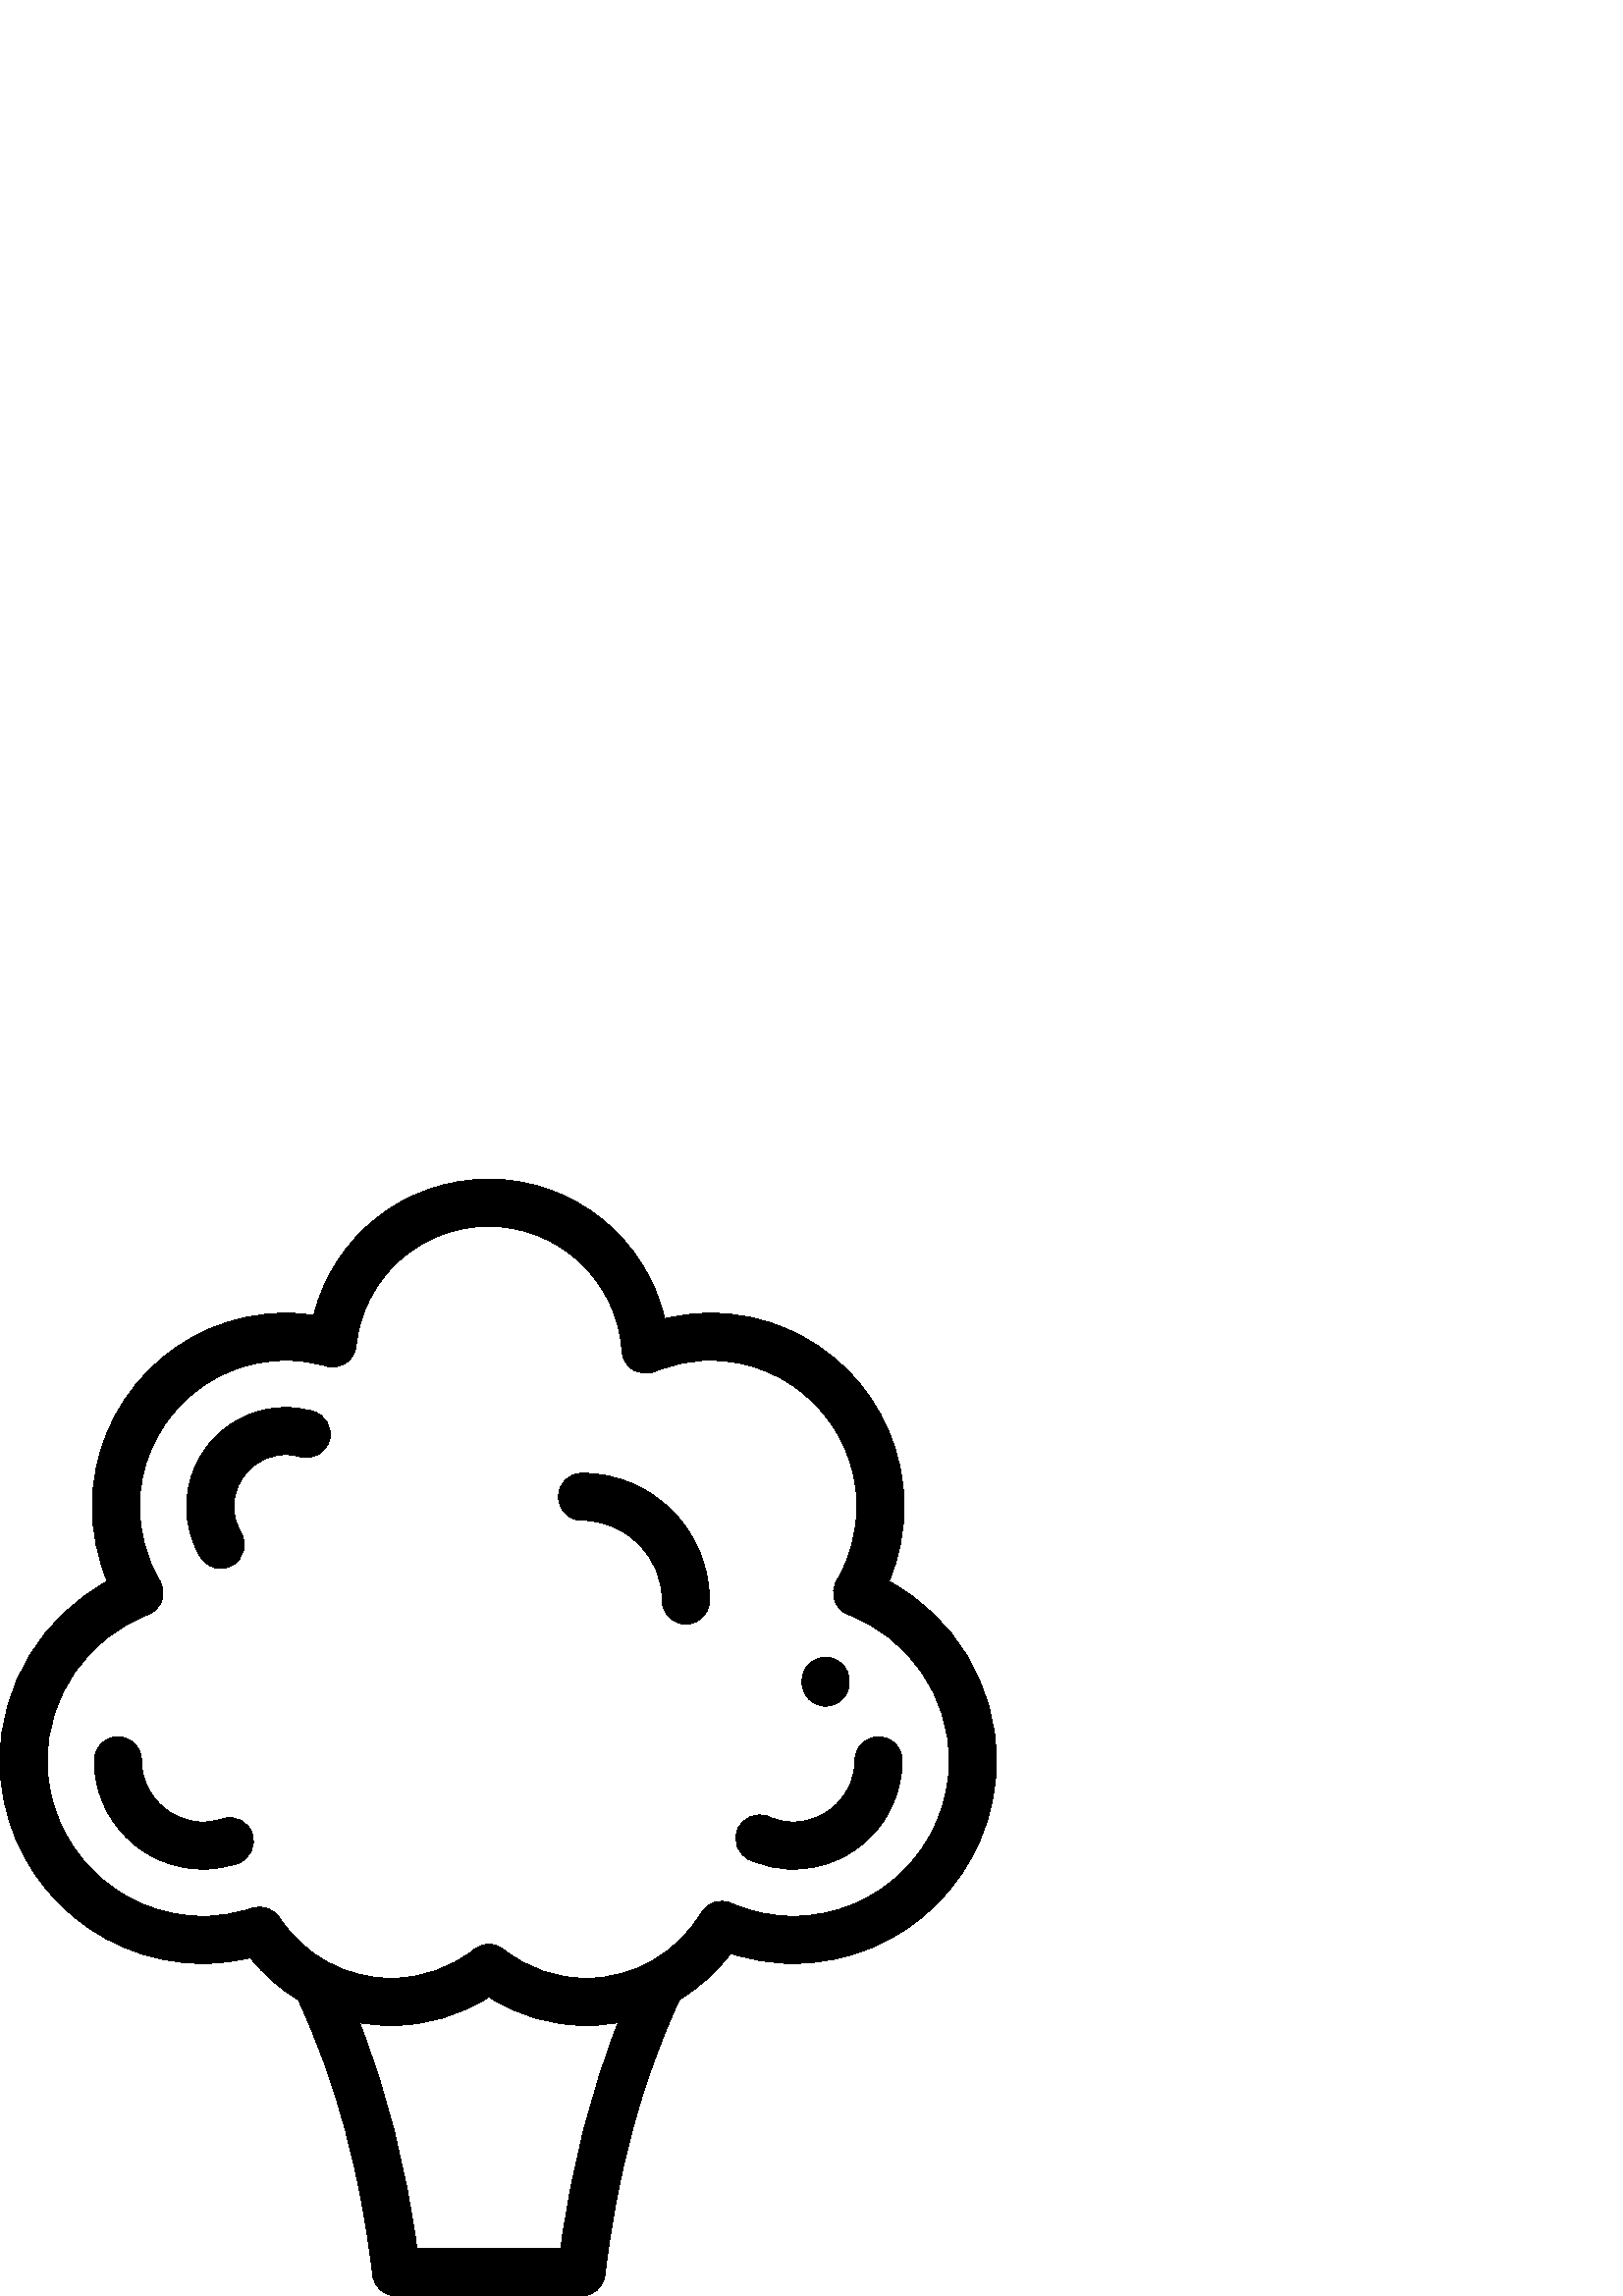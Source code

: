 %!PS-Adobe-3.0 EPSF-3.0
%%Pages: 1
%%DocumentData: Clean7Bit
%%LanguageLevel: 2
%%BoundingBox: 0 -1 366 410
%%EndComments
%%BeginProlog
save
50 dict begin
/q { gsave } bind def
/Q { grestore } bind def
/cm { 6 array astore concat } bind def
/w { setlinewidth } bind def
/J { setlinecap } bind def
/j { setlinejoin } bind def
/M { setmiterlimit } bind def
/d { setdash } bind def
/m { moveto } bind def
/l { lineto } bind def
/c { curveto } bind def
/h { closepath } bind def
/re { exch dup neg 3 1 roll 5 3 roll moveto 0 rlineto
      0 exch rlineto 0 rlineto closepath } bind def
/S { stroke } bind def
/f { fill } bind def
/f* { eofill } bind def
/n { newpath } bind def
/W { clip } bind def
/W* { eoclip } bind def
/BT { } bind def
/ET { } bind def
/pdfmark where { pop globaldict /?pdfmark /exec load put }
    { globaldict begin /?pdfmark /pop load def /pdfmark
    /cleartomark load def end } ifelse
/BDC { mark 3 1 roll /BDC pdfmark } bind def
/EMC { mark /EMC pdfmark } bind def
/cairo_store_point { /cairo_point_y exch def /cairo_point_x exch def } def
/Tj { show currentpoint cairo_store_point } bind def
/TJ {
  {
    dup
    type /stringtype eq
    { show } { -0.001 mul 0 cairo_font_matrix dtransform rmoveto } ifelse
  } forall
  currentpoint cairo_store_point
} bind def
/cairo_selectfont { cairo_font_matrix aload pop pop pop 0 0 6 array astore
    cairo_font exch selectfont cairo_point_x cairo_point_y moveto } bind def
/Tf { pop /cairo_font exch def /cairo_font_matrix where
      { pop cairo_selectfont } if } bind def
/Td { matrix translate cairo_font_matrix matrix concatmatrix dup
      /cairo_font_matrix exch def dup 4 get exch 5 get cairo_store_point
      /cairo_font where { pop cairo_selectfont } if } bind def
/Tm { 2 copy 8 2 roll 6 array astore /cairo_font_matrix exch def
      cairo_store_point /cairo_font where { pop cairo_selectfont } if } bind def
/g { setgray } bind def
/rg { setrgbcolor } bind def
/d1 { setcachedevice } bind def
%%EndProlog
%%BeginSetup
%%EndSetup
%%Page: 1 1
%%BeginPageSetup
%%PageBoundingBox: 0 -1 366 410
%%EndPageSetup
q 0 -1 366 411 rectclip q
0 g
325.965 262.059 m 329.602 270.719 331.496 280.059 331.496 289.52 c 331.496
 328.626 299.68 360.442 260.574 360.442 c 254.84 360.442 249.203 359.766
 243.715 358.423 c 236.871 387.856 210.387 409.598 179.238 409.598 c 148.434
 409.598 122.328 388.723 115.043 359.692 c 111.645 360.192 108.215 360.442
 104.781 360.442 c 65.672 360.442 33.855 328.626 33.855 289.52 c 33.855 
280.055 35.75 270.719 39.387 262.059 c 15.496 249.251 0 223.934 0 196.403
 c 0 155.364 33.391 121.973 74.43 121.973 c 80.297 121.973 86.113 122.665
 91.793 124.028 c 96.75 117.833 102.703 112.661 109.344 108.661 c 123.266
 78.7 132.246 45.446 136.66 7.645 c 137.168 3.286 140.859 0.001 145.246 
0.001 c 213.223 0.001 l 217.609 0.001 221.305 3.286 221.812 7.645 c 226.23
 45.493 235.23 78.786 249.18 108.774 c 256.371 113.114 262.758 118.805 267.902
 125.618 c 275.312 123.2 283.027 121.977 290.922 121.977 c 331.961 121.977
 365.352 155.364 365.352 196.407 c 365.352 223.934 349.855 249.251 325.965
 262.059 c h
205.598 17.29 m 152.875 17.29 l 148.812 47.481 141.836 74.927 131.777 100.243
 c 135.594 99.563 139.5 99.208 143.461 99.208 c 156.336 99.208 168.578 102.817
 179.234 109.708 c 189.891 102.821 202.133 99.208 215.008 99.208 c 218.961
 99.208 222.871 99.571 226.703 100.266 c 216.641 74.942 209.66 47.489 205.598
 17.29 c h
290.922 139.266 m 282.98 139.266 275.277 140.876 268.031 144.052 c 264.027
 145.802 259.348 144.294 257.121 140.536 c 248.34 125.712 232.207 116.501
 215.012 116.501 c 203.859 116.501 193.348 120.169 184.617 127.106 c 183.043
 128.36 181.141 128.985 179.238 128.985 c 177.332 128.985 175.434 128.36
 173.859 127.106 c 165.125 120.169 154.613 116.501 143.461 116.501 c 126.887
 116.501 111.562 124.809 102.48 138.723 c 100.332 142.016 96.234 143.446
 92.504 142.2 c 86.66 140.255 80.582 139.266 74.434 139.266 c 42.926 139.266
 17.293 164.899 17.293 196.403 c 17.293 220.001 32.117 241.473 54.184 249.837
 c 56.566 250.743 58.43 252.653 59.277 255.059 c 60.121 257.466 59.863 260.122
 58.566 262.317 c 53.715 270.54 51.152 279.946 51.152 289.52 c 51.152 319.094
 75.211 343.153 104.781 343.153 c 109.781 343.153 114.766 342.446 119.602
 341.059 c 122.062 340.356 124.707 340.774 126.828 342.208 c 128.945 343.641
 130.324 345.938 130.586 348.485 c 133.164 373.469 154.078 392.309 179.238
 392.309 c 204.996 392.309 226.434 372.188 228.043 346.497 c 228.215 343.708
 229.727 341.177 232.098 339.7 c 234.473 338.223 237.41 337.981 239.992 
339.055 c 246.527 341.774 253.449 343.153 260.57 343.153 c 290.145 343.153
 314.203 319.091 314.203 289.52 c 314.203 279.946 311.637 270.54 306.789
 262.317 c 305.492 260.122 305.23 257.466 306.074 255.059 c 306.922 252.653
 308.785 250.743 311.168 249.841 c 333.234 241.473 348.059 220.001 348.059
 196.407 c 348.059 164.899 322.43 139.266 290.922 139.266 c h
290.922 139.266 m f
114.828 324.438 m 111.543 325.38 108.164 325.856 104.781 325.856 c 84.742
 325.856 68.441 309.555 68.441 289.52 c 68.441 282.942 70.129 276.747 73.457
 271.102 c 75.07 268.372 77.953 266.848 80.91 266.848 c 82.402 266.848 83.918
 267.235 85.297 268.052 c 89.41 270.477 90.777 275.778 88.348 279.891 c 
86.613 282.833 85.734 286.075 85.734 289.52 c 85.734 300.02 94.277 308.567
 104.781 308.567 c 106.551 308.567 108.328 308.313 110.059 307.817 c 114.652
 306.501 119.438 309.153 120.754 313.743 c 122.07 318.333 119.418 323.122
 114.828 324.438 c h
114.828 324.438 m f
81.57 175.009 m 79.258 174.239 76.855 173.848 74.43 173.848 c 61.996 173.848
 51.875 183.966 51.875 196.403 c 51.875 201.18 48.004 205.052 43.23 205.052
 c 38.457 205.052 34.586 201.18 34.586 196.403 c 34.586 174.434 52.461 156.559
 74.43 156.559 c 78.719 156.559 82.961 157.247 87.035 158.606 c 91.566 160.118
 94.016 165.012 92.504 169.54 c 90.996 174.071 86.102 176.52 81.57 175.009
 c h
81.57 175.009 m f
322.121 205.052 m 317.348 205.052 313.477 201.18 313.477 196.403 c 313.477
 183.966 303.359 173.848 290.922 173.848 c 287.785 173.848 284.75 174.481
 281.906 175.727 c 277.531 177.641 272.434 175.653 270.516 171.278 c 268.602
 166.903 270.594 161.805 274.965 159.891 c 280.012 157.68 285.379 156.559
 290.922 156.559 c 312.891 156.559 330.766 174.434 330.766 196.403 c 330.77
 201.18 326.895 205.052 322.121 205.052 c h
322.121 205.052 m f
302.73 216.321 m 307.504 216.321 311.375 220.192 311.375 224.966 c 311.375
 225.587 l 311.375 230.36 307.504 234.231 302.73 234.231 c 297.957 234.231
 294.082 230.36 294.082 225.587 c 294.082 224.966 l 294.086 220.188 297.953
 216.321 302.73 216.321 c h
302.73 216.321 m f
213.418 301.751 m 208.645 301.751 204.773 297.88 204.773 293.102 c 204.773
 288.329 208.645 284.458 213.418 284.458 c 229.629 284.458 242.816 271.27
 242.816 255.059 c 242.816 250.286 246.688 246.415 251.461 246.415 c 256.238
 246.415 260.109 250.286 260.109 255.059 c 260.109 280.805 239.164 301.751
 213.418 301.751 c h
213.418 301.751 m f
Q Q
showpage
%%Trailer
end restore
%%EOF
